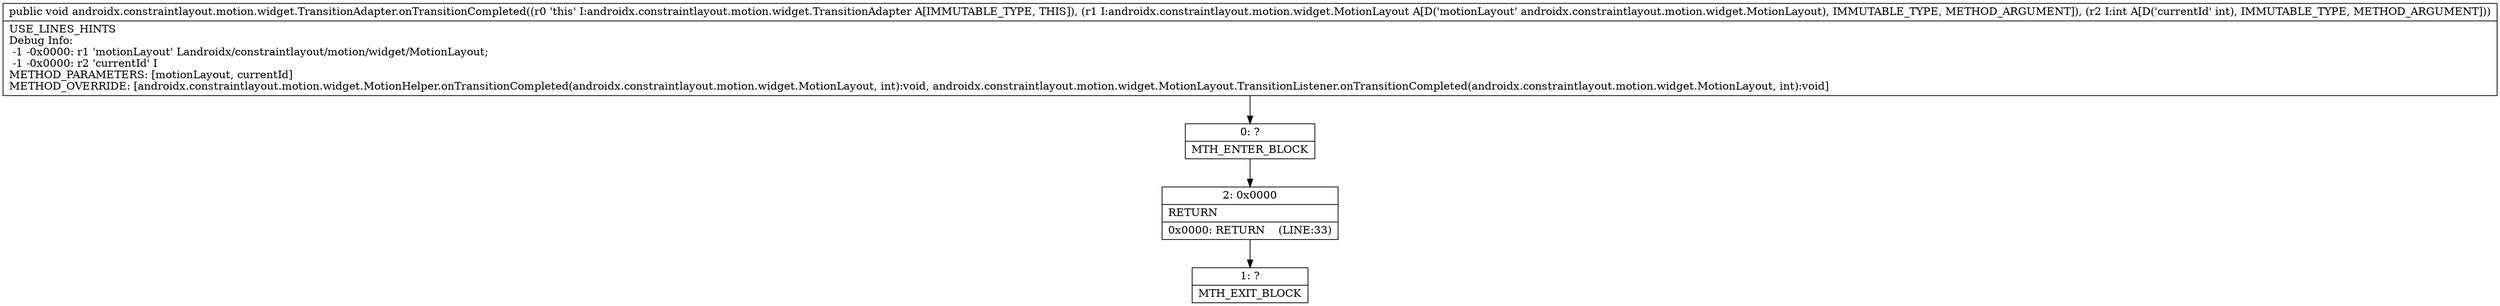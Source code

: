 digraph "CFG forandroidx.constraintlayout.motion.widget.TransitionAdapter.onTransitionCompleted(Landroidx\/constraintlayout\/motion\/widget\/MotionLayout;I)V" {
Node_0 [shape=record,label="{0\:\ ?|MTH_ENTER_BLOCK\l}"];
Node_2 [shape=record,label="{2\:\ 0x0000|RETURN\l|0x0000: RETURN    (LINE:33)\l}"];
Node_1 [shape=record,label="{1\:\ ?|MTH_EXIT_BLOCK\l}"];
MethodNode[shape=record,label="{public void androidx.constraintlayout.motion.widget.TransitionAdapter.onTransitionCompleted((r0 'this' I:androidx.constraintlayout.motion.widget.TransitionAdapter A[IMMUTABLE_TYPE, THIS]), (r1 I:androidx.constraintlayout.motion.widget.MotionLayout A[D('motionLayout' androidx.constraintlayout.motion.widget.MotionLayout), IMMUTABLE_TYPE, METHOD_ARGUMENT]), (r2 I:int A[D('currentId' int), IMMUTABLE_TYPE, METHOD_ARGUMENT]))  | USE_LINES_HINTS\lDebug Info:\l  \-1 \-0x0000: r1 'motionLayout' Landroidx\/constraintlayout\/motion\/widget\/MotionLayout;\l  \-1 \-0x0000: r2 'currentId' I\lMETHOD_PARAMETERS: [motionLayout, currentId]\lMETHOD_OVERRIDE: [androidx.constraintlayout.motion.widget.MotionHelper.onTransitionCompleted(androidx.constraintlayout.motion.widget.MotionLayout, int):void, androidx.constraintlayout.motion.widget.MotionLayout.TransitionListener.onTransitionCompleted(androidx.constraintlayout.motion.widget.MotionLayout, int):void]\l}"];
MethodNode -> Node_0;Node_0 -> Node_2;
Node_2 -> Node_1;
}


